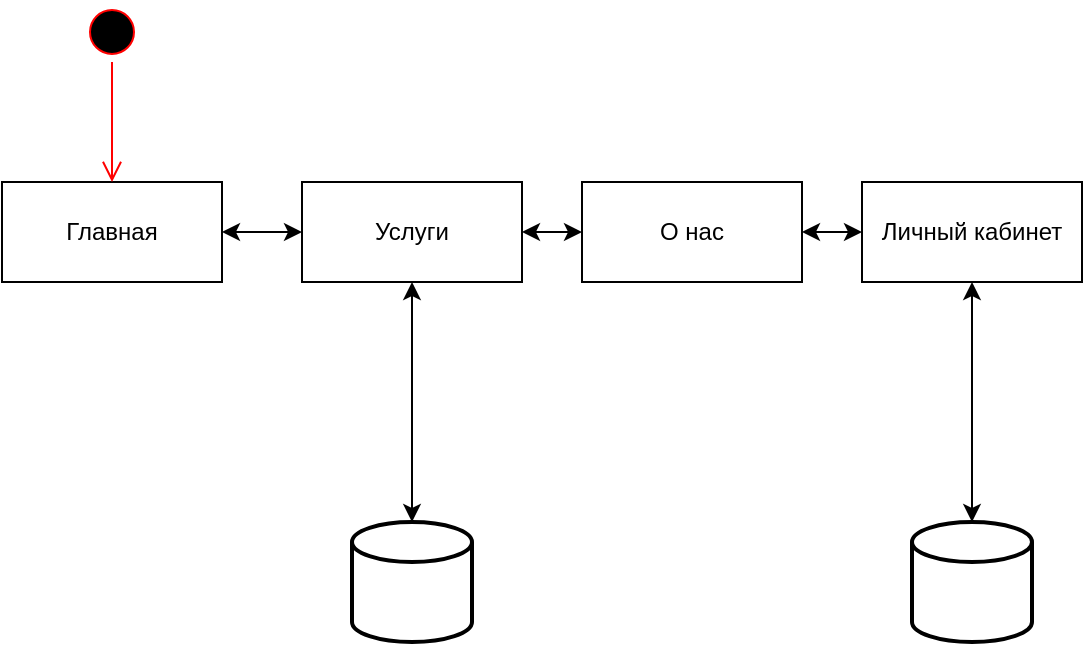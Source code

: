 <mxfile pages="2">
    <diagram name="Общее предсавление" id="9f46799a-70d6-7492-0946-bef42562c5a5">
        <mxGraphModel dx="658" dy="563" grid="1" gridSize="10" guides="1" tooltips="1" connect="1" arrows="1" fold="1" page="1" pageScale="1" pageWidth="1100" pageHeight="850" background="none" math="0" shadow="0">
            <root>
                <mxCell id="0"/>
                <mxCell id="1" parent="0"/>
                <mxCell id="1vKEK9xO6qy2kLbvvO94-2" value="Главная" style="html=1;whiteSpace=wrap;" parent="1" vertex="1">
                    <mxGeometry x="110" y="110" width="110" height="50" as="geometry"/>
                </mxCell>
                <mxCell id="1vKEK9xO6qy2kLbvvO94-3" value="О нас" style="html=1;whiteSpace=wrap;" parent="1" vertex="1">
                    <mxGeometry x="400" y="110" width="110" height="50" as="geometry"/>
                </mxCell>
                <mxCell id="1vKEK9xO6qy2kLbvvO94-4" value="Личный кабинет" style="html=1;whiteSpace=wrap;" parent="1" vertex="1">
                    <mxGeometry x="540" y="110" width="110" height="50" as="geometry"/>
                </mxCell>
                <mxCell id="1vKEK9xO6qy2kLbvvO94-5" value="Услуги" style="html=1;whiteSpace=wrap;" parent="1" vertex="1">
                    <mxGeometry x="260" y="110" width="110" height="50" as="geometry"/>
                </mxCell>
                <mxCell id="1vKEK9xO6qy2kLbvvO94-6" value="" style="strokeWidth=2;html=1;shape=mxgraph.flowchart.database;whiteSpace=wrap;" parent="1" vertex="1">
                    <mxGeometry x="285" y="280" width="60" height="60" as="geometry"/>
                </mxCell>
                <mxCell id="1vKEK9xO6qy2kLbvvO94-7" value="" style="strokeWidth=2;html=1;shape=mxgraph.flowchart.database;whiteSpace=wrap;" parent="1" vertex="1">
                    <mxGeometry x="565" y="280" width="60" height="60" as="geometry"/>
                </mxCell>
                <mxCell id="1vKEK9xO6qy2kLbvvO94-8" value="" style="endArrow=classic;startArrow=classic;html=1;rounded=0;exitX=1;exitY=0.5;exitDx=0;exitDy=0;entryX=0;entryY=0.5;entryDx=0;entryDy=0;" parent="1" source="1vKEK9xO6qy2kLbvvO94-2" target="1vKEK9xO6qy2kLbvvO94-5" edge="1">
                    <mxGeometry width="50" height="50" relative="1" as="geometry">
                        <mxPoint x="420" y="360" as="sourcePoint"/>
                        <mxPoint x="470" y="310" as="targetPoint"/>
                    </mxGeometry>
                </mxCell>
                <mxCell id="1vKEK9xO6qy2kLbvvO94-10" value="" style="endArrow=classic;startArrow=classic;html=1;rounded=0;entryX=0;entryY=0.5;entryDx=0;entryDy=0;exitX=1;exitY=0.5;exitDx=0;exitDy=0;" parent="1" source="1vKEK9xO6qy2kLbvvO94-5" target="1vKEK9xO6qy2kLbvvO94-3" edge="1">
                    <mxGeometry width="50" height="50" relative="1" as="geometry">
                        <mxPoint x="350" y="270" as="sourcePoint"/>
                        <mxPoint x="400" y="220" as="targetPoint"/>
                    </mxGeometry>
                </mxCell>
                <mxCell id="1vKEK9xO6qy2kLbvvO94-11" value="" style="endArrow=classic;startArrow=classic;html=1;rounded=0;entryX=0;entryY=0.5;entryDx=0;entryDy=0;exitX=1;exitY=0.5;exitDx=0;exitDy=0;" parent="1" source="1vKEK9xO6qy2kLbvvO94-3" target="1vKEK9xO6qy2kLbvvO94-4" edge="1">
                    <mxGeometry width="50" height="50" relative="1" as="geometry">
                        <mxPoint x="420" y="280" as="sourcePoint"/>
                        <mxPoint x="470" y="230" as="targetPoint"/>
                    </mxGeometry>
                </mxCell>
                <mxCell id="1vKEK9xO6qy2kLbvvO94-12" value="" style="ellipse;html=1;shape=startState;fillColor=#000000;strokeColor=#ff0000;" parent="1" vertex="1">
                    <mxGeometry x="150" y="20" width="30" height="30" as="geometry"/>
                </mxCell>
                <mxCell id="1vKEK9xO6qy2kLbvvO94-13" value="" style="edgeStyle=orthogonalEdgeStyle;html=1;verticalAlign=bottom;endArrow=open;endSize=8;strokeColor=#ff0000;rounded=0;" parent="1" source="1vKEK9xO6qy2kLbvvO94-12" edge="1">
                    <mxGeometry relative="1" as="geometry">
                        <mxPoint x="165" y="110" as="targetPoint"/>
                    </mxGeometry>
                </mxCell>
                <mxCell id="1vKEK9xO6qy2kLbvvO94-15" value="" style="endArrow=classic;startArrow=classic;html=1;rounded=0;entryX=0.5;entryY=1;entryDx=0;entryDy=0;exitX=0.5;exitY=0;exitDx=0;exitDy=0;exitPerimeter=0;" parent="1" source="1vKEK9xO6qy2kLbvvO94-7" target="1vKEK9xO6qy2kLbvvO94-4" edge="1">
                    <mxGeometry width="50" height="50" relative="1" as="geometry">
                        <mxPoint x="530" y="270" as="sourcePoint"/>
                        <mxPoint x="580" y="220" as="targetPoint"/>
                    </mxGeometry>
                </mxCell>
                <mxCell id="1vKEK9xO6qy2kLbvvO94-16" value="" style="endArrow=classic;startArrow=classic;html=1;rounded=0;entryX=0.5;entryY=1;entryDx=0;entryDy=0;exitX=0.5;exitY=0;exitDx=0;exitDy=0;exitPerimeter=0;" parent="1" source="1vKEK9xO6qy2kLbvvO94-6" target="1vKEK9xO6qy2kLbvvO94-5" edge="1">
                    <mxGeometry width="50" height="50" relative="1" as="geometry">
                        <mxPoint x="150" y="290" as="sourcePoint"/>
                        <mxPoint x="200" y="240" as="targetPoint"/>
                    </mxGeometry>
                </mxCell>
            </root>
        </mxGraphModel>
    </diagram>
    <diagram id="90ZcTQushnIKvJbsj3zl" name="личный кабинет">
        <mxGraphModel dx="658" dy="563" grid="1" gridSize="10" guides="1" tooltips="1" connect="1" arrows="1" fold="1" page="1" pageScale="1" pageWidth="827" pageHeight="1169" math="0" shadow="0">
            <root>
                <mxCell id="0"/>
                <mxCell id="1" parent="0"/>
                <mxCell id="WFTGo0eZjpFftvzZyh6D-3" value="" style="shape=umlLifeline;perimeter=lifelinePerimeter;whiteSpace=wrap;html=1;container=1;dropTarget=0;collapsible=0;recursiveResize=0;outlineConnect=0;portConstraint=eastwest;newEdgeStyle={&quot;curved&quot;:0,&quot;rounded&quot;:0};participant=umlActor;" parent="1" vertex="1">
                    <mxGeometry x="140" y="70" width="20" height="420" as="geometry"/>
                </mxCell>
                <mxCell id="WFTGo0eZjpFftvzZyh6D-4" value="Сайт" style="shape=umlLifeline;perimeter=lifelinePerimeter;whiteSpace=wrap;html=1;container=1;dropTarget=0;collapsible=0;recursiveResize=0;outlineConnect=0;portConstraint=eastwest;newEdgeStyle={&quot;curved&quot;:0,&quot;rounded&quot;:0};" parent="1" vertex="1">
                    <mxGeometry x="370" y="60" width="100" height="450" as="geometry"/>
                </mxCell>
                <mxCell id="WFTGo0eZjpFftvzZyh6D-5" value="" style="html=1;points=[[0,0,0,0,5],[0,1,0,0,-5],[1,0,0,0,5],[1,1,0,0,-5]];perimeter=orthogonalPerimeter;outlineConnect=0;targetShapes=umlLifeline;portConstraint=eastwest;newEdgeStyle={&quot;curved&quot;:0,&quot;rounded&quot;:0};" parent="WFTGo0eZjpFftvzZyh6D-4" vertex="1">
                    <mxGeometry x="45" y="60" width="10" height="80" as="geometry"/>
                </mxCell>
                <mxCell id="WFTGo0eZjpFftvzZyh6D-17" value="" style="html=1;points=[[0,0,0,0,5],[0,1,0,0,-5],[1,0,0,0,5],[1,1,0,0,-5]];perimeter=orthogonalPerimeter;outlineConnect=0;targetShapes=umlLifeline;portConstraint=eastwest;newEdgeStyle={&quot;curved&quot;:0,&quot;rounded&quot;:0};" parent="WFTGo0eZjpFftvzZyh6D-4" vertex="1">
                    <mxGeometry x="45" y="200" width="10" height="80" as="geometry"/>
                </mxCell>
                <mxCell id="WFTGo0eZjpFftvzZyh6D-6" value="ФИО&lt;br&gt;Почта&lt;br&gt;Телефон&lt;br&gt;Пароль" style="html=1;verticalAlign=bottom;endArrow=block;curved=0;rounded=0;entryX=1;entryY=0;entryDx=0;entryDy=5;" parent="1" source="WFTGo0eZjpFftvzZyh6D-3" target="WFTGo0eZjpFftvzZyh6D-5" edge="1">
                    <mxGeometry x="0.002" relative="1" as="geometry">
                        <mxPoint x="495" y="125" as="sourcePoint"/>
                        <mxPoint as="offset"/>
                    </mxGeometry>
                </mxCell>
                <mxCell id="WFTGo0eZjpFftvzZyh6D-7" value="Ошибка или успех" style="html=1;verticalAlign=bottom;endArrow=open;dashed=1;endSize=8;curved=0;rounded=0;exitX=1;exitY=1;exitDx=0;exitDy=-5;" parent="1" source="WFTGo0eZjpFftvzZyh6D-5" target="WFTGo0eZjpFftvzZyh6D-3" edge="1">
                    <mxGeometry relative="1" as="geometry">
                        <mxPoint x="495" y="195" as="targetPoint"/>
                    </mxGeometry>
                </mxCell>
                <mxCell id="WFTGo0eZjpFftvzZyh6D-11" value="БД" style="shape=umlLifeline;whiteSpace=wrap;html=1;container=1;dropTarget=0;collapsible=0;recursiveResize=0;outlineConnect=0;portConstraint=eastwest;newEdgeStyle={&quot;curved&quot;:0,&quot;rounded&quot;:0};participant=label;targetShapes=umlLifeline;points=[[0,0,0,0,5],[0,1,0,0,-5],[1,0,0,0,5],[1,1,0,0,-5]];perimeter=rectanglePerimeter;" parent="1" vertex="1">
                    <mxGeometry x="560" y="60" width="50" height="430" as="geometry"/>
                </mxCell>
                <mxCell id="WFTGo0eZjpFftvzZyh6D-12" value="" style="html=1;points=[[0,0,0,0,5],[0,1,0,0,-5],[1,0,0,0,5],[1,1,0,0,-5]];perimeter=orthogonalPerimeter;outlineConnect=0;targetShapes=umlLifeline;portConstraint=eastwest;newEdgeStyle={&quot;curved&quot;:0,&quot;rounded&quot;:0};" parent="WFTGo0eZjpFftvzZyh6D-11" vertex="1">
                    <mxGeometry x="19" y="70" width="10" height="50" as="geometry"/>
                </mxCell>
                <mxCell id="WFTGo0eZjpFftvzZyh6D-20" value="" style="html=1;points=[[0,0,0,0,5],[0,1,0,0,-5],[1,0,0,0,5],[1,1,0,0,-5]];perimeter=orthogonalPerimeter;outlineConnect=0;targetShapes=umlLifeline;portConstraint=eastwest;newEdgeStyle={&quot;curved&quot;:0,&quot;rounded&quot;:0};" parent="WFTGo0eZjpFftvzZyh6D-11" vertex="1">
                    <mxGeometry x="18" y="200" width="10" height="80" as="geometry"/>
                </mxCell>
                <mxCell id="WFTGo0eZjpFftvzZyh6D-13" value="ФИО&lt;br style=&quot;border-color: var(--border-color);&quot;&gt;Почта&lt;br style=&quot;border-color: var(--border-color);&quot;&gt;Телефон&lt;br style=&quot;border-color: var(--border-color);&quot;&gt;Пароль" style="html=1;verticalAlign=bottom;endArrow=block;curved=0;rounded=0;entryX=1;entryY=0;entryDx=0;entryDy=5;" parent="1" source="WFTGo0eZjpFftvzZyh6D-5" target="WFTGo0eZjpFftvzZyh6D-12" edge="1">
                    <mxGeometry relative="1" as="geometry">
                        <mxPoint x="425" y="148" as="sourcePoint"/>
                    </mxGeometry>
                </mxCell>
                <mxCell id="WFTGo0eZjpFftvzZyh6D-14" value="Ошибка или успех" style="html=1;verticalAlign=bottom;endArrow=open;dashed=1;endSize=8;curved=0;rounded=0;exitX=1;exitY=1;exitDx=0;exitDy=-5;" parent="1" source="WFTGo0eZjpFftvzZyh6D-12" edge="1">
                    <mxGeometry x="0.006" relative="1" as="geometry">
                        <mxPoint x="420" y="175" as="targetPoint"/>
                        <Array as="points"/>
                        <mxPoint as="offset"/>
                    </mxGeometry>
                </mxCell>
                <mxCell id="WFTGo0eZjpFftvzZyh6D-15" value="При успехе переход в ЛК" style="text;strokeColor=none;fillColor=none;align=left;verticalAlign=top;spacingLeft=4;spacingRight=4;overflow=hidden;rotatable=0;points=[[0,0.5],[1,0.5]];portConstraint=eastwest;whiteSpace=wrap;html=1;" parent="1" vertex="1">
                    <mxGeometry x="30" y="170" width="100" height="43" as="geometry"/>
                </mxCell>
                <mxCell id="WFTGo0eZjpFftvzZyh6D-16" value="Регистрания и асторизация" style="text;strokeColor=none;fillColor=none;align=left;verticalAlign=top;spacingLeft=4;spacingRight=4;overflow=hidden;rotatable=0;points=[[0,0.5],[1,0.5]];portConstraint=eastwest;whiteSpace=wrap;html=1;" parent="1" vertex="1">
                    <mxGeometry x="230" width="100" height="40" as="geometry"/>
                </mxCell>
                <mxCell id="WFTGo0eZjpFftvzZyh6D-18" value="Выбораная услуга&lt;br&gt;Размер территории&lt;br&gt;Описание ожиданий и нюансов, которые могут возникнкуть" style="html=1;verticalAlign=bottom;endArrow=block;curved=0;rounded=0;entryX=1;entryY=0;entryDx=0;entryDy=5;labelBackgroundColor=none;" parent="1" source="WFTGo0eZjpFftvzZyh6D-3" target="WFTGo0eZjpFftvzZyh6D-17" edge="1">
                    <mxGeometry x="0.018" y="-25" relative="1" as="geometry">
                        <mxPoint x="495" y="265" as="sourcePoint"/>
                        <mxPoint as="offset"/>
                    </mxGeometry>
                </mxCell>
                <mxCell id="WFTGo0eZjpFftvzZyh6D-19" value="Ошибка или успех" style="html=1;verticalAlign=bottom;endArrow=open;dashed=1;endSize=8;curved=0;rounded=0;exitX=1;exitY=1;exitDx=0;exitDy=-5;" parent="1" source="WFTGo0eZjpFftvzZyh6D-17" target="WFTGo0eZjpFftvzZyh6D-3" edge="1">
                    <mxGeometry relative="1" as="geometry">
                        <mxPoint x="495" y="335" as="targetPoint"/>
                    </mxGeometry>
                </mxCell>
                <mxCell id="WFTGo0eZjpFftvzZyh6D-21" value="callback" style="html=1;verticalAlign=bottom;endArrow=block;curved=0;rounded=0;entryX=1;entryY=0;entryDx=0;entryDy=5;" parent="1" source="WFTGo0eZjpFftvzZyh6D-4" target="WFTGo0eZjpFftvzZyh6D-20" edge="1">
                    <mxGeometry relative="1" as="geometry">
                        <mxPoint x="414" y="215" as="sourcePoint"/>
                    </mxGeometry>
                </mxCell>
                <mxCell id="WFTGo0eZjpFftvzZyh6D-22" value="return" style="html=1;verticalAlign=bottom;endArrow=open;dashed=1;endSize=8;curved=0;rounded=0;exitX=1;exitY=1;exitDx=0;exitDy=-5;entryX=1;entryY=1;entryDx=0;entryDy=-5;entryPerimeter=0;" parent="1" source="WFTGo0eZjpFftvzZyh6D-20" target="WFTGo0eZjpFftvzZyh6D-17" edge="1">
                    <mxGeometry relative="1" as="geometry">
                        <mxPoint x="414" y="285" as="targetPoint"/>
                    </mxGeometry>
                </mxCell>
            </root>
        </mxGraphModel>
    </diagram>
</mxfile>